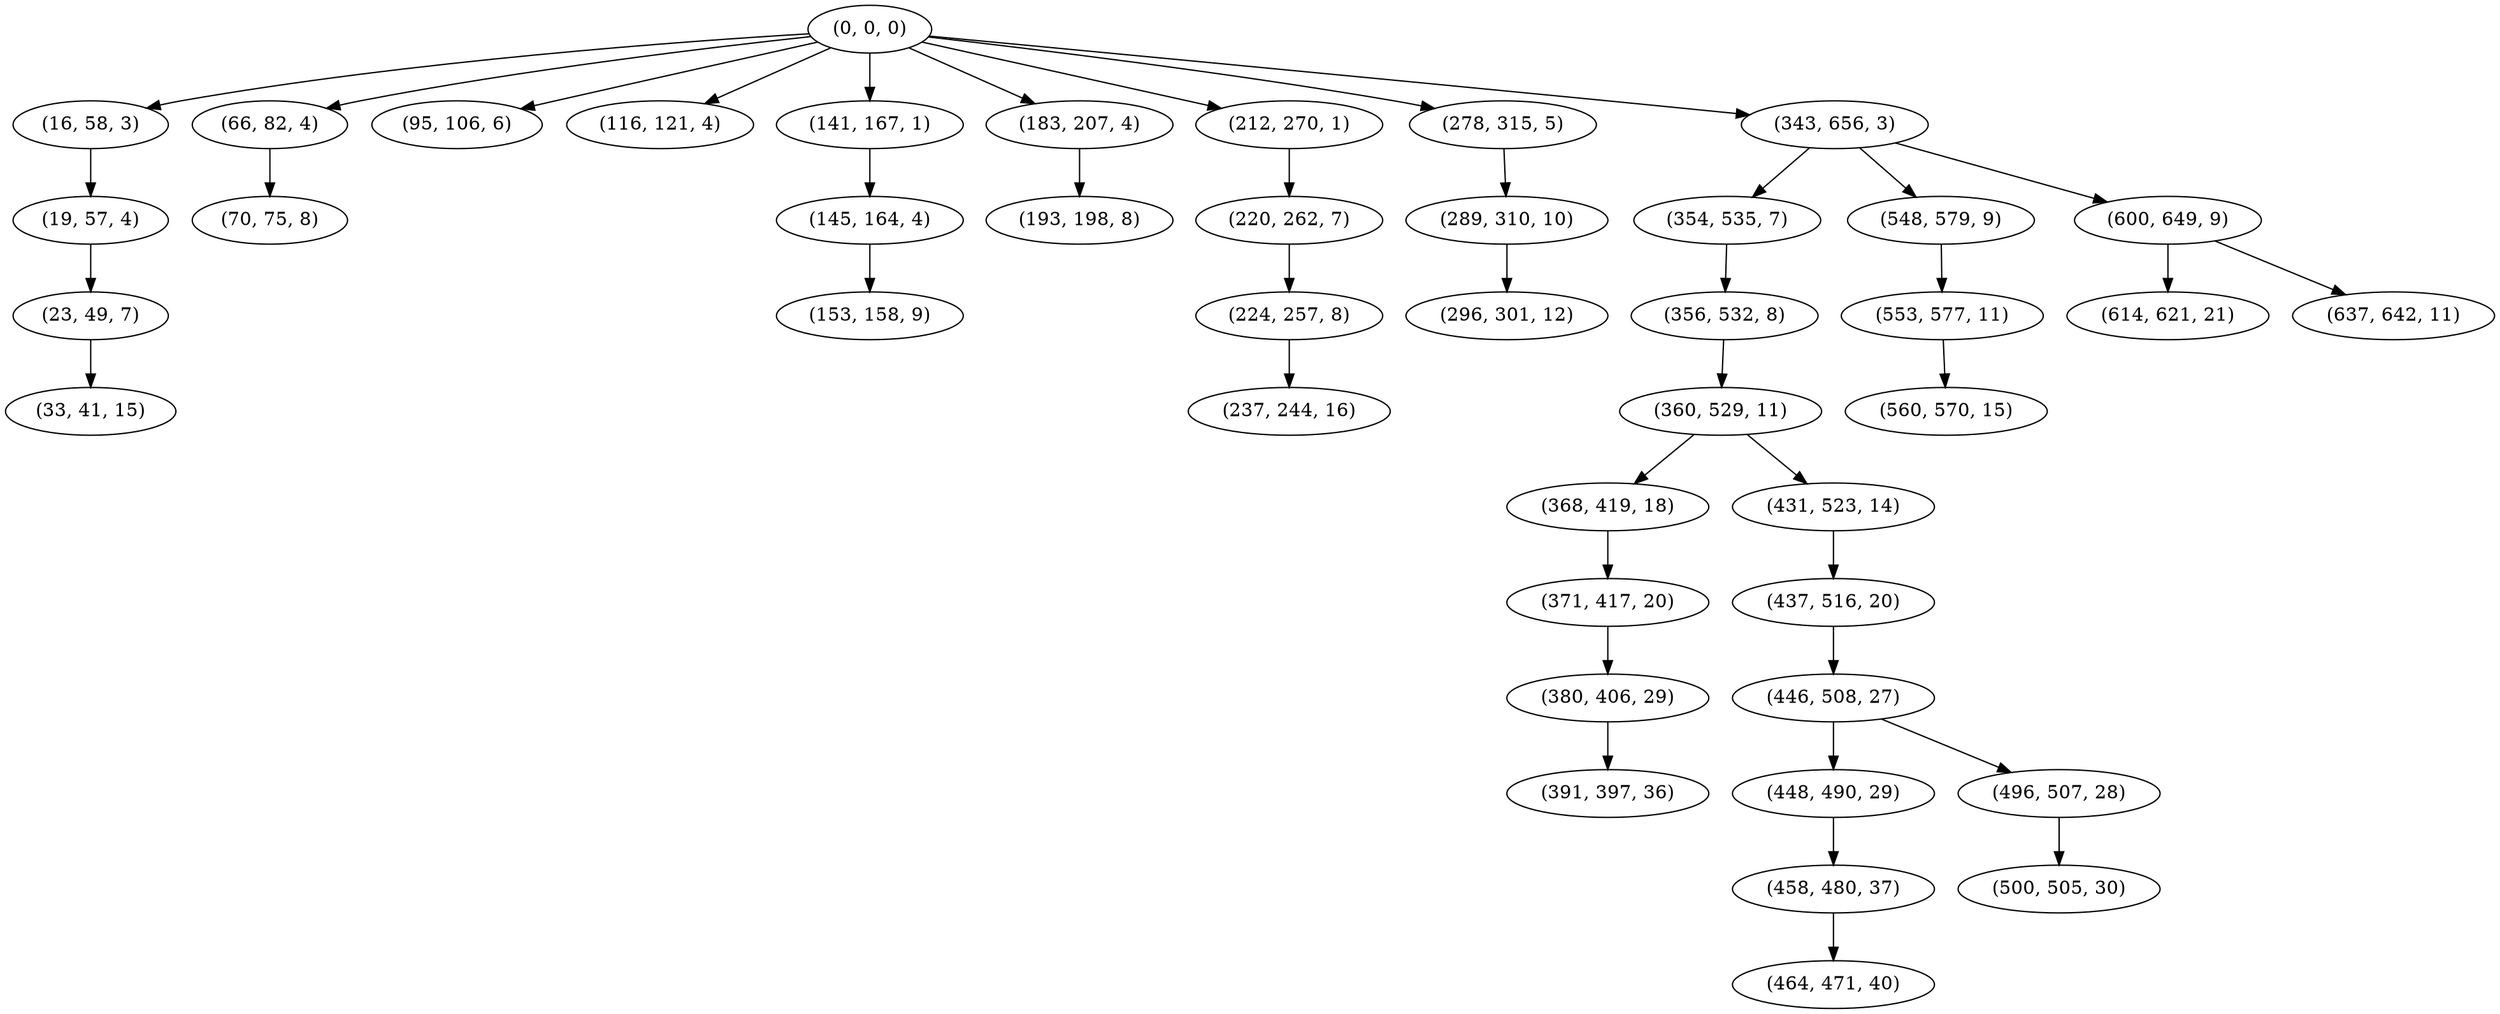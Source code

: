 digraph tree {
    "(0, 0, 0)";
    "(16, 58, 3)";
    "(19, 57, 4)";
    "(23, 49, 7)";
    "(33, 41, 15)";
    "(66, 82, 4)";
    "(70, 75, 8)";
    "(95, 106, 6)";
    "(116, 121, 4)";
    "(141, 167, 1)";
    "(145, 164, 4)";
    "(153, 158, 9)";
    "(183, 207, 4)";
    "(193, 198, 8)";
    "(212, 270, 1)";
    "(220, 262, 7)";
    "(224, 257, 8)";
    "(237, 244, 16)";
    "(278, 315, 5)";
    "(289, 310, 10)";
    "(296, 301, 12)";
    "(343, 656, 3)";
    "(354, 535, 7)";
    "(356, 532, 8)";
    "(360, 529, 11)";
    "(368, 419, 18)";
    "(371, 417, 20)";
    "(380, 406, 29)";
    "(391, 397, 36)";
    "(431, 523, 14)";
    "(437, 516, 20)";
    "(446, 508, 27)";
    "(448, 490, 29)";
    "(458, 480, 37)";
    "(464, 471, 40)";
    "(496, 507, 28)";
    "(500, 505, 30)";
    "(548, 579, 9)";
    "(553, 577, 11)";
    "(560, 570, 15)";
    "(600, 649, 9)";
    "(614, 621, 21)";
    "(637, 642, 11)";
    "(0, 0, 0)" -> "(16, 58, 3)";
    "(0, 0, 0)" -> "(66, 82, 4)";
    "(0, 0, 0)" -> "(95, 106, 6)";
    "(0, 0, 0)" -> "(116, 121, 4)";
    "(0, 0, 0)" -> "(141, 167, 1)";
    "(0, 0, 0)" -> "(183, 207, 4)";
    "(0, 0, 0)" -> "(212, 270, 1)";
    "(0, 0, 0)" -> "(278, 315, 5)";
    "(0, 0, 0)" -> "(343, 656, 3)";
    "(16, 58, 3)" -> "(19, 57, 4)";
    "(19, 57, 4)" -> "(23, 49, 7)";
    "(23, 49, 7)" -> "(33, 41, 15)";
    "(66, 82, 4)" -> "(70, 75, 8)";
    "(141, 167, 1)" -> "(145, 164, 4)";
    "(145, 164, 4)" -> "(153, 158, 9)";
    "(183, 207, 4)" -> "(193, 198, 8)";
    "(212, 270, 1)" -> "(220, 262, 7)";
    "(220, 262, 7)" -> "(224, 257, 8)";
    "(224, 257, 8)" -> "(237, 244, 16)";
    "(278, 315, 5)" -> "(289, 310, 10)";
    "(289, 310, 10)" -> "(296, 301, 12)";
    "(343, 656, 3)" -> "(354, 535, 7)";
    "(343, 656, 3)" -> "(548, 579, 9)";
    "(343, 656, 3)" -> "(600, 649, 9)";
    "(354, 535, 7)" -> "(356, 532, 8)";
    "(356, 532, 8)" -> "(360, 529, 11)";
    "(360, 529, 11)" -> "(368, 419, 18)";
    "(360, 529, 11)" -> "(431, 523, 14)";
    "(368, 419, 18)" -> "(371, 417, 20)";
    "(371, 417, 20)" -> "(380, 406, 29)";
    "(380, 406, 29)" -> "(391, 397, 36)";
    "(431, 523, 14)" -> "(437, 516, 20)";
    "(437, 516, 20)" -> "(446, 508, 27)";
    "(446, 508, 27)" -> "(448, 490, 29)";
    "(446, 508, 27)" -> "(496, 507, 28)";
    "(448, 490, 29)" -> "(458, 480, 37)";
    "(458, 480, 37)" -> "(464, 471, 40)";
    "(496, 507, 28)" -> "(500, 505, 30)";
    "(548, 579, 9)" -> "(553, 577, 11)";
    "(553, 577, 11)" -> "(560, 570, 15)";
    "(600, 649, 9)" -> "(614, 621, 21)";
    "(600, 649, 9)" -> "(637, 642, 11)";
}
